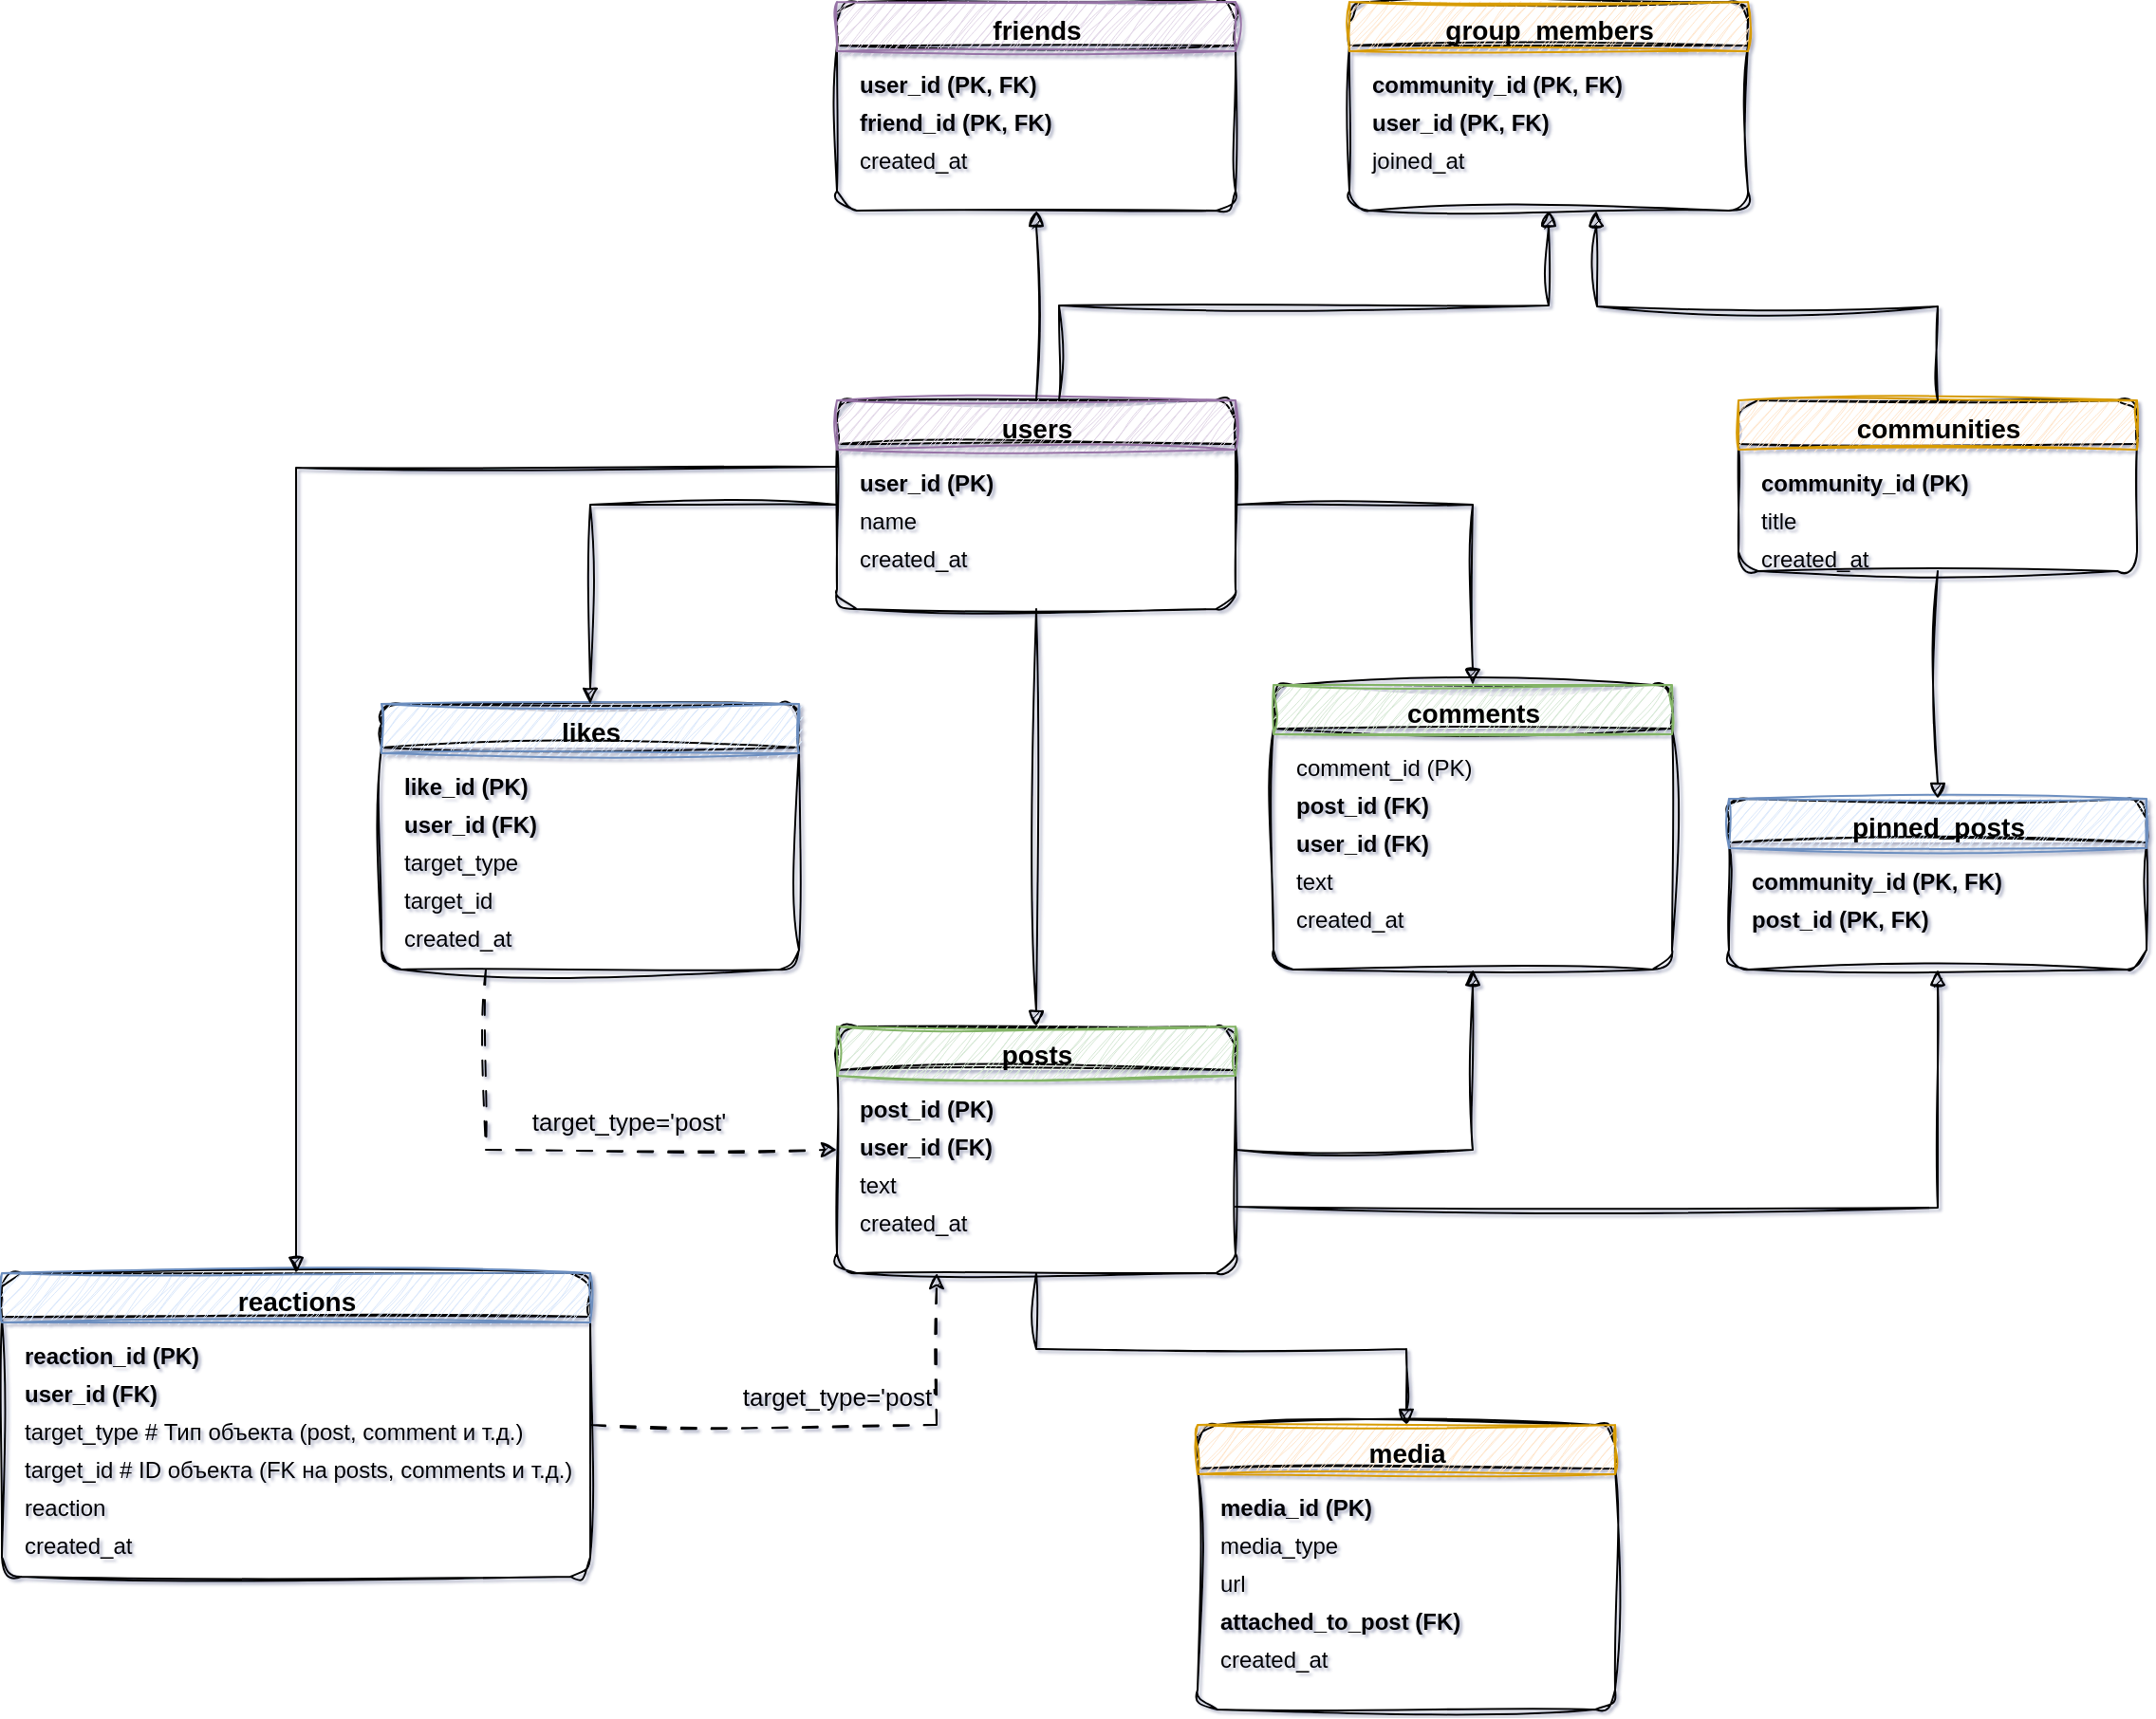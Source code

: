 <mxfile version="28.0.7">
  <diagram name="ER-model" id="EZEDW_NqWQ0f1nY9R4Uj">
    <mxGraphModel dx="2887" dy="2129" grid="1" gridSize="10" guides="1" tooltips="1" connect="1" arrows="1" fold="1" page="1" pageScale="1" pageWidth="850" pageHeight="1100" background="#ffffff" math="0" shadow="1">
      <root>
        <mxCell id="0" />
        <mxCell id="1" parent="0" />
        <mxCell id="rWkRygzpWSc1z-BsbiA_-23" value="" style="swimlane;html=1;whiteSpace=wrap;rounded=1;labelBackgroundColor=none;sketch=1;curveFitting=1;jiggle=2;" vertex="1" parent="1">
          <mxGeometry x="50" y="160" width="210" height="110" as="geometry" />
        </mxCell>
        <mxCell id="rWkRygzpWSc1z-BsbiA_-24" value="users" style="text;html=1;fontSize=14;fontStyle=1;strokeColor=#9673a6;align=center;verticalAlign=top;labelBackgroundColor=none;fillColor=#e1d5e7;sketch=1;curveFitting=1;jiggle=2;" vertex="1" parent="rWkRygzpWSc1z-BsbiA_-23">
          <mxGeometry width="210" height="26" as="geometry" />
        </mxCell>
        <mxCell id="rWkRygzpWSc1z-BsbiA_-25" value="user_id (PK)" style="text;html=1;strokeColor=none;align=left;fontStyle=1;labelBackgroundColor=none;sketch=1;curveFitting=1;jiggle=2;" vertex="1" parent="rWkRygzpWSc1z-BsbiA_-23">
          <mxGeometry x="10" y="30" width="200" height="20" as="geometry" />
        </mxCell>
        <mxCell id="rWkRygzpWSc1z-BsbiA_-26" value="name" style="text;html=1;strokeColor=none;align=left;labelBackgroundColor=none;sketch=1;curveFitting=1;jiggle=2;" vertex="1" parent="rWkRygzpWSc1z-BsbiA_-23">
          <mxGeometry x="10" y="50" width="200" height="20" as="geometry" />
        </mxCell>
        <mxCell id="rWkRygzpWSc1z-BsbiA_-27" value="created_at" style="text;html=1;strokeColor=none;align=left;labelBackgroundColor=none;sketch=1;curveFitting=1;jiggle=2;" vertex="1" parent="rWkRygzpWSc1z-BsbiA_-23">
          <mxGeometry x="10" y="70" width="200" height="20" as="geometry" />
        </mxCell>
        <mxCell id="rWkRygzpWSc1z-BsbiA_-28" value="" style="swimlane;html=1;whiteSpace=wrap;rounded=1;labelBackgroundColor=none;sketch=1;curveFitting=1;jiggle=2;" vertex="1" parent="1">
          <mxGeometry x="50" y="-50" width="210" height="110" as="geometry" />
        </mxCell>
        <mxCell id="rWkRygzpWSc1z-BsbiA_-29" value="friends" style="text;html=1;fontSize=14;fontStyle=1;strokeColor=#9673a6;align=center;verticalAlign=top;labelBackgroundColor=none;fillColor=#e1d5e7;sketch=1;curveFitting=1;jiggle=2;" vertex="1" parent="rWkRygzpWSc1z-BsbiA_-28">
          <mxGeometry width="210" height="26" as="geometry" />
        </mxCell>
        <mxCell id="rWkRygzpWSc1z-BsbiA_-30" value="user_id (PK, FK)" style="text;html=1;strokeColor=none;align=left;fontStyle=1;labelBackgroundColor=none;sketch=1;curveFitting=1;jiggle=2;" vertex="1" parent="rWkRygzpWSc1z-BsbiA_-28">
          <mxGeometry x="10" y="30" width="200" height="20" as="geometry" />
        </mxCell>
        <mxCell id="rWkRygzpWSc1z-BsbiA_-31" value="friend_id (PK, FK)" style="text;html=1;strokeColor=none;align=left;fontStyle=1;labelBackgroundColor=none;sketch=1;curveFitting=1;jiggle=2;" vertex="1" parent="rWkRygzpWSc1z-BsbiA_-28">
          <mxGeometry x="10" y="50" width="200" height="20" as="geometry" />
        </mxCell>
        <mxCell id="rWkRygzpWSc1z-BsbiA_-32" value="created_at" style="text;html=1;strokeColor=none;align=left;labelBackgroundColor=none;sketch=1;curveFitting=1;jiggle=2;" vertex="1" parent="rWkRygzpWSc1z-BsbiA_-28">
          <mxGeometry x="10" y="70" width="200" height="20" as="geometry" />
        </mxCell>
        <mxCell id="rWkRygzpWSc1z-BsbiA_-33" value="" style="swimlane;html=1;whiteSpace=wrap;rounded=1;labelBackgroundColor=none;sketch=1;curveFitting=1;jiggle=2;" vertex="1" parent="1">
          <mxGeometry x="50" y="490" width="210" height="130" as="geometry" />
        </mxCell>
        <mxCell id="rWkRygzpWSc1z-BsbiA_-34" value="posts" style="text;html=1;fontSize=14;fontStyle=1;strokeColor=#82b366;align=center;verticalAlign=top;labelBackgroundColor=none;fillColor=#d5e8d4;sketch=1;curveFitting=1;jiggle=2;" vertex="1" parent="rWkRygzpWSc1z-BsbiA_-33">
          <mxGeometry width="210" height="26" as="geometry" />
        </mxCell>
        <mxCell id="rWkRygzpWSc1z-BsbiA_-35" value="post_id (PK)" style="text;html=1;strokeColor=none;align=left;fontStyle=1;labelBackgroundColor=none;sketch=1;curveFitting=1;jiggle=2;" vertex="1" parent="rWkRygzpWSc1z-BsbiA_-33">
          <mxGeometry x="10" y="30" width="200" height="20" as="geometry" />
        </mxCell>
        <mxCell id="rWkRygzpWSc1z-BsbiA_-36" value="user_id (FK)" style="text;html=1;strokeColor=none;align=left;fontStyle=1;labelBackgroundColor=none;sketch=1;curveFitting=1;jiggle=2;" vertex="1" parent="rWkRygzpWSc1z-BsbiA_-33">
          <mxGeometry x="10" y="50" width="200" height="20" as="geometry" />
        </mxCell>
        <mxCell id="rWkRygzpWSc1z-BsbiA_-37" value="text" style="text;html=1;strokeColor=none;align=left;labelBackgroundColor=none;sketch=1;curveFitting=1;jiggle=2;" vertex="1" parent="rWkRygzpWSc1z-BsbiA_-33">
          <mxGeometry x="10" y="70" width="200" height="20" as="geometry" />
        </mxCell>
        <mxCell id="rWkRygzpWSc1z-BsbiA_-38" value="created_at" style="text;html=1;strokeColor=none;align=left;labelBackgroundColor=none;sketch=1;curveFitting=1;jiggle=2;" vertex="1" parent="rWkRygzpWSc1z-BsbiA_-33">
          <mxGeometry x="10" y="90" width="200" height="20" as="geometry" />
        </mxCell>
        <mxCell id="rWkRygzpWSc1z-BsbiA_-39" value="" style="swimlane;html=1;whiteSpace=wrap;rounded=1;labelBackgroundColor=none;sketch=1;curveFitting=1;jiggle=2;" vertex="1" parent="1">
          <mxGeometry x="280" y="310" width="210" height="150" as="geometry" />
        </mxCell>
        <mxCell id="rWkRygzpWSc1z-BsbiA_-40" value="comments" style="text;html=1;fontSize=14;fontStyle=1;strokeColor=#82b366;align=center;verticalAlign=top;labelBackgroundColor=none;fillColor=#d5e8d4;sketch=1;curveFitting=1;jiggle=2;" vertex="1" parent="rWkRygzpWSc1z-BsbiA_-39">
          <mxGeometry width="210" height="26" as="geometry" />
        </mxCell>
        <mxCell id="rWkRygzpWSc1z-BsbiA_-41" value="comment_id (PK)" style="text;html=1;strokeColor=none;align=left;labelBackgroundColor=none;sketch=1;curveFitting=1;jiggle=2;" vertex="1" parent="rWkRygzpWSc1z-BsbiA_-39">
          <mxGeometry x="10" y="30" width="200" height="20" as="geometry" />
        </mxCell>
        <mxCell id="rWkRygzpWSc1z-BsbiA_-42" value="post_id (FK)" style="text;html=1;strokeColor=none;align=left;fontStyle=1;labelBackgroundColor=none;sketch=1;curveFitting=1;jiggle=2;" vertex="1" parent="rWkRygzpWSc1z-BsbiA_-39">
          <mxGeometry x="10" y="50" width="200" height="20" as="geometry" />
        </mxCell>
        <mxCell id="rWkRygzpWSc1z-BsbiA_-43" value="user_id (FK)" style="text;html=1;strokeColor=none;align=left;fontStyle=1;labelBackgroundColor=none;sketch=1;curveFitting=1;jiggle=2;" vertex="1" parent="rWkRygzpWSc1z-BsbiA_-39">
          <mxGeometry x="10" y="70" width="200" height="20" as="geometry" />
        </mxCell>
        <mxCell id="rWkRygzpWSc1z-BsbiA_-44" value="text" style="text;html=1;strokeColor=none;align=left;labelBackgroundColor=none;sketch=1;curveFitting=1;jiggle=2;" vertex="1" parent="rWkRygzpWSc1z-BsbiA_-39">
          <mxGeometry x="10" y="90" width="200" height="20" as="geometry" />
        </mxCell>
        <mxCell id="rWkRygzpWSc1z-BsbiA_-45" value="created_at" style="text;html=1;strokeColor=none;align=left;labelBackgroundColor=none;sketch=1;curveFitting=1;jiggle=2;" vertex="1" parent="rWkRygzpWSc1z-BsbiA_-39">
          <mxGeometry x="10" y="110" width="200" height="20" as="geometry" />
        </mxCell>
        <mxCell id="rWkRygzpWSc1z-BsbiA_-46" value="" style="swimlane;html=1;whiteSpace=wrap;rounded=1;labelBackgroundColor=none;sketch=1;curveFitting=1;jiggle=2;" vertex="1" parent="1">
          <mxGeometry x="-190" y="320" width="220" height="140" as="geometry" />
        </mxCell>
        <mxCell id="rWkRygzpWSc1z-BsbiA_-47" value="likes" style="text;html=1;fontSize=14;fontStyle=1;strokeColor=#6c8ebf;align=center;verticalAlign=top;labelBackgroundColor=none;fillColor=#dae8fc;sketch=1;curveFitting=1;jiggle=2;" vertex="1" parent="rWkRygzpWSc1z-BsbiA_-46">
          <mxGeometry width="220" height="26" as="geometry" />
        </mxCell>
        <mxCell id="rWkRygzpWSc1z-BsbiA_-48" value="like_id (PK)" style="text;html=1;strokeColor=none;align=left;fontStyle=1;labelBackgroundColor=none;sketch=1;curveFitting=1;jiggle=2;" vertex="1" parent="rWkRygzpWSc1z-BsbiA_-46">
          <mxGeometry x="10" y="30" width="200" height="20" as="geometry" />
        </mxCell>
        <mxCell id="rWkRygzpWSc1z-BsbiA_-49" value="user_id (FK)" style="text;html=1;strokeColor=none;align=left;fontStyle=1;labelBackgroundColor=none;sketch=1;curveFitting=1;jiggle=2;" vertex="1" parent="rWkRygzpWSc1z-BsbiA_-46">
          <mxGeometry x="10" y="50" width="200" height="20" as="geometry" />
        </mxCell>
        <mxCell id="rWkRygzpWSc1z-BsbiA_-50" value="target_type" style="text;html=1;strokeColor=none;align=left;labelBackgroundColor=none;sketch=1;curveFitting=1;jiggle=2;" vertex="1" parent="rWkRygzpWSc1z-BsbiA_-46">
          <mxGeometry x="10" y="70" width="200" height="20" as="geometry" />
        </mxCell>
        <mxCell id="rWkRygzpWSc1z-BsbiA_-51" value="target_id" style="text;html=1;strokeColor=none;align=left;labelBackgroundColor=none;sketch=1;curveFitting=1;jiggle=2;" vertex="1" parent="rWkRygzpWSc1z-BsbiA_-46">
          <mxGeometry x="10" y="90" width="200" height="20" as="geometry" />
        </mxCell>
        <mxCell id="rWkRygzpWSc1z-BsbiA_-52" value="created_at" style="text;html=1;strokeColor=none;align=left;labelBackgroundColor=none;sketch=1;curveFitting=1;jiggle=2;" vertex="1" parent="rWkRygzpWSc1z-BsbiA_-46">
          <mxGeometry x="10" y="110" width="200" height="20" as="geometry" />
        </mxCell>
        <mxCell id="rWkRygzpWSc1z-BsbiA_-53" value="" style="swimlane;html=1;whiteSpace=wrap;rounded=1;labelBackgroundColor=none;sketch=1;curveFitting=1;jiggle=2;" vertex="1" parent="1">
          <mxGeometry x="-390" y="620" width="310" height="160" as="geometry" />
        </mxCell>
        <mxCell id="rWkRygzpWSc1z-BsbiA_-54" value="reactions" style="text;html=1;fontSize=14;fontStyle=1;strokeColor=#6c8ebf;align=center;verticalAlign=top;labelBackgroundColor=none;fillColor=#dae8fc;sketch=1;curveFitting=1;jiggle=2;" vertex="1" parent="rWkRygzpWSc1z-BsbiA_-53">
          <mxGeometry width="310" height="26" as="geometry" />
        </mxCell>
        <mxCell id="rWkRygzpWSc1z-BsbiA_-55" value="reaction_id (PK)" style="text;html=1;strokeColor=none;align=left;fontStyle=1;labelBackgroundColor=none;sketch=1;curveFitting=1;jiggle=2;" vertex="1" parent="rWkRygzpWSc1z-BsbiA_-53">
          <mxGeometry x="10" y="30" width="200" height="20" as="geometry" />
        </mxCell>
        <mxCell id="rWkRygzpWSc1z-BsbiA_-56" value="user_id (FK)" style="text;html=1;strokeColor=none;align=left;fontStyle=1;labelBackgroundColor=none;sketch=1;curveFitting=1;jiggle=2;" vertex="1" parent="rWkRygzpWSc1z-BsbiA_-53">
          <mxGeometry x="10" y="50" width="200" height="20" as="geometry" />
        </mxCell>
        <mxCell id="rWkRygzpWSc1z-BsbiA_-57" value="target_type # Тип объекта (post, comment и т.д.)" style="text;html=1;strokeColor=none;align=left;labelBackgroundColor=none;sketch=1;curveFitting=1;jiggle=2;" vertex="1" parent="rWkRygzpWSc1z-BsbiA_-53">
          <mxGeometry x="10" y="70" width="200" height="20" as="geometry" />
        </mxCell>
        <mxCell id="rWkRygzpWSc1z-BsbiA_-58" value="target_id&amp;nbsp;# ID объекта (FK на posts, comments и т.д.)" style="text;html=1;strokeColor=none;align=left;labelBackgroundColor=none;sketch=1;curveFitting=1;jiggle=2;" vertex="1" parent="rWkRygzpWSc1z-BsbiA_-53">
          <mxGeometry x="10" y="90" width="200" height="20" as="geometry" />
        </mxCell>
        <mxCell id="rWkRygzpWSc1z-BsbiA_-59" value="reaction" style="text;html=1;strokeColor=none;align=left;labelBackgroundColor=none;sketch=1;curveFitting=1;jiggle=2;" vertex="1" parent="rWkRygzpWSc1z-BsbiA_-53">
          <mxGeometry x="10" y="110" width="200" height="20" as="geometry" />
        </mxCell>
        <mxCell id="rWkRygzpWSc1z-BsbiA_-60" value="created_at" style="text;html=1;strokeColor=none;align=left;labelBackgroundColor=none;sketch=1;curveFitting=1;jiggle=2;" vertex="1" parent="rWkRygzpWSc1z-BsbiA_-53">
          <mxGeometry x="10" y="130" width="200" height="20" as="geometry" />
        </mxCell>
        <mxCell id="rWkRygzpWSc1z-BsbiA_-61" value="" style="swimlane;html=1;whiteSpace=wrap;rounded=1;labelBackgroundColor=none;sketch=1;curveFitting=1;jiggle=2;" vertex="1" parent="1">
          <mxGeometry x="525" y="160" width="210" height="90" as="geometry" />
        </mxCell>
        <mxCell id="rWkRygzpWSc1z-BsbiA_-62" value="communities" style="text;html=1;fontSize=14;fontStyle=1;strokeColor=#d79b00;align=center;verticalAlign=top;labelBackgroundColor=none;fillColor=#ffe6cc;sketch=1;curveFitting=1;jiggle=2;" vertex="1" parent="rWkRygzpWSc1z-BsbiA_-61">
          <mxGeometry width="210" height="26" as="geometry" />
        </mxCell>
        <mxCell id="rWkRygzpWSc1z-BsbiA_-63" value="community_id (PK)" style="text;html=1;strokeColor=none;align=left;fontStyle=1;labelBackgroundColor=none;sketch=1;curveFitting=1;jiggle=2;" vertex="1" parent="rWkRygzpWSc1z-BsbiA_-61">
          <mxGeometry x="10" y="30" width="200" height="20" as="geometry" />
        </mxCell>
        <mxCell id="rWkRygzpWSc1z-BsbiA_-64" value="title" style="text;html=1;strokeColor=none;align=left;labelBackgroundColor=none;sketch=1;curveFitting=1;jiggle=2;" vertex="1" parent="rWkRygzpWSc1z-BsbiA_-61">
          <mxGeometry x="10" y="50" width="200" height="20" as="geometry" />
        </mxCell>
        <mxCell id="rWkRygzpWSc1z-BsbiA_-65" value="created_at" style="text;html=1;strokeColor=none;align=left;labelBackgroundColor=none;sketch=1;curveFitting=1;jiggle=2;" vertex="1" parent="rWkRygzpWSc1z-BsbiA_-61">
          <mxGeometry x="10" y="70" width="200" height="20" as="geometry" />
        </mxCell>
        <mxCell id="rWkRygzpWSc1z-BsbiA_-66" value="" style="swimlane;html=1;whiteSpace=wrap;rounded=1;labelBackgroundColor=none;sketch=1;curveFitting=1;jiggle=2;" vertex="1" parent="1">
          <mxGeometry x="320" y="-50" width="210" height="110" as="geometry" />
        </mxCell>
        <mxCell id="rWkRygzpWSc1z-BsbiA_-67" value="group_members" style="text;html=1;fontSize=14;fontStyle=1;strokeColor=#d79b00;align=center;verticalAlign=top;labelBackgroundColor=none;fillColor=#ffe6cc;sketch=1;curveFitting=1;jiggle=2;" vertex="1" parent="rWkRygzpWSc1z-BsbiA_-66">
          <mxGeometry width="210" height="26" as="geometry" />
        </mxCell>
        <mxCell id="rWkRygzpWSc1z-BsbiA_-68" value="community_id (PK, FK)" style="text;html=1;strokeColor=none;align=left;fontStyle=1;labelBackgroundColor=none;sketch=1;curveFitting=1;jiggle=2;" vertex="1" parent="rWkRygzpWSc1z-BsbiA_-66">
          <mxGeometry x="10" y="30" width="200" height="20" as="geometry" />
        </mxCell>
        <mxCell id="rWkRygzpWSc1z-BsbiA_-69" value="user_id (PK, FK)" style="text;html=1;strokeColor=none;align=left;fontStyle=1;labelBackgroundColor=none;sketch=1;curveFitting=1;jiggle=2;" vertex="1" parent="rWkRygzpWSc1z-BsbiA_-66">
          <mxGeometry x="10" y="50" width="200" height="20" as="geometry" />
        </mxCell>
        <mxCell id="rWkRygzpWSc1z-BsbiA_-70" value="joined_at" style="text;html=1;strokeColor=none;align=left;labelBackgroundColor=none;sketch=1;curveFitting=1;jiggle=2;" vertex="1" parent="rWkRygzpWSc1z-BsbiA_-66">
          <mxGeometry x="10" y="70" width="200" height="20" as="geometry" />
        </mxCell>
        <mxCell id="rWkRygzpWSc1z-BsbiA_-71" value="" style="swimlane;html=1;whiteSpace=wrap;rounded=1;movable=1;resizable=1;rotatable=1;deletable=1;editable=1;locked=0;connectable=1;labelBackgroundColor=none;sketch=1;curveFitting=1;jiggle=2;" vertex="1" parent="1">
          <mxGeometry x="240" y="700" width="220" height="150" as="geometry" />
        </mxCell>
        <mxCell id="rWkRygzpWSc1z-BsbiA_-72" value="media" style="text;html=1;fontSize=14;fontStyle=1;strokeColor=#d79b00;align=center;verticalAlign=top;movable=1;resizable=1;rotatable=1;deletable=1;editable=1;locked=0;connectable=1;labelBackgroundColor=none;fillColor=#ffe6cc;sketch=1;curveFitting=1;jiggle=2;" vertex="1" parent="rWkRygzpWSc1z-BsbiA_-71">
          <mxGeometry width="220" height="26" as="geometry" />
        </mxCell>
        <mxCell id="rWkRygzpWSc1z-BsbiA_-73" value="media_id (PK)" style="text;html=1;strokeColor=none;align=left;fontStyle=1;movable=1;resizable=1;rotatable=1;deletable=1;editable=1;locked=0;connectable=1;labelBackgroundColor=none;sketch=1;curveFitting=1;jiggle=2;" vertex="1" parent="rWkRygzpWSc1z-BsbiA_-71">
          <mxGeometry x="10" y="30" width="200" height="20" as="geometry" />
        </mxCell>
        <mxCell id="rWkRygzpWSc1z-BsbiA_-74" value="media_type" style="text;html=1;strokeColor=none;align=left;movable=1;resizable=1;rotatable=1;deletable=1;editable=1;locked=0;connectable=1;labelBackgroundColor=none;sketch=1;curveFitting=1;jiggle=2;" vertex="1" parent="rWkRygzpWSc1z-BsbiA_-71">
          <mxGeometry x="10" y="50" width="200" height="20" as="geometry" />
        </mxCell>
        <mxCell id="rWkRygzpWSc1z-BsbiA_-75" value="url" style="text;html=1;strokeColor=none;align=left;movable=1;resizable=1;rotatable=1;deletable=1;editable=1;locked=0;connectable=1;labelBackgroundColor=none;sketch=1;curveFitting=1;jiggle=2;" vertex="1" parent="rWkRygzpWSc1z-BsbiA_-71">
          <mxGeometry x="10" y="70" width="200" height="20" as="geometry" />
        </mxCell>
        <mxCell id="rWkRygzpWSc1z-BsbiA_-76" value="attached_to_post (FK)" style="text;html=1;strokeColor=none;align=left;fontStyle=1;movable=1;resizable=1;rotatable=1;deletable=1;editable=1;locked=0;connectable=1;labelBackgroundColor=none;sketch=1;curveFitting=1;jiggle=2;" vertex="1" parent="rWkRygzpWSc1z-BsbiA_-71">
          <mxGeometry x="10" y="90" width="200" height="20" as="geometry" />
        </mxCell>
        <mxCell id="rWkRygzpWSc1z-BsbiA_-77" value="created_at" style="text;html=1;strokeColor=none;align=left;movable=1;resizable=1;rotatable=1;deletable=1;editable=1;locked=0;connectable=1;labelBackgroundColor=none;sketch=1;curveFitting=1;jiggle=2;" vertex="1" parent="rWkRygzpWSc1z-BsbiA_-71">
          <mxGeometry x="10" y="110" width="200" height="20" as="geometry" />
        </mxCell>
        <mxCell id="rWkRygzpWSc1z-BsbiA_-78" value="" style="swimlane;html=1;whiteSpace=wrap;rounded=1;labelBackgroundColor=none;sketch=1;curveFitting=1;jiggle=2;" vertex="1" parent="1">
          <mxGeometry x="520" y="370" width="220" height="90" as="geometry" />
        </mxCell>
        <mxCell id="rWkRygzpWSc1z-BsbiA_-79" value="pinned_posts" style="text;html=1;fontSize=14;fontStyle=1;strokeColor=#6c8ebf;align=center;verticalAlign=top;labelBackgroundColor=none;fillColor=#dae8fc;sketch=1;curveFitting=1;jiggle=2;" vertex="1" parent="rWkRygzpWSc1z-BsbiA_-78">
          <mxGeometry width="220" height="26" as="geometry" />
        </mxCell>
        <mxCell id="rWkRygzpWSc1z-BsbiA_-80" value="community_id (PK, FK)" style="text;html=1;strokeColor=none;align=left;fontStyle=1;labelBackgroundColor=none;sketch=1;curveFitting=1;jiggle=2;" vertex="1" parent="rWkRygzpWSc1z-BsbiA_-78">
          <mxGeometry x="10" y="30" width="200" height="20" as="geometry" />
        </mxCell>
        <mxCell id="rWkRygzpWSc1z-BsbiA_-81" value="post_id (PK, FK)" style="text;html=1;strokeColor=none;align=left;fontStyle=1;labelBackgroundColor=none;sketch=1;curveFitting=1;jiggle=2;" vertex="1" parent="rWkRygzpWSc1z-BsbiA_-78">
          <mxGeometry x="10" y="50" width="200" height="20" as="geometry" />
        </mxCell>
        <mxCell id="rWkRygzpWSc1z-BsbiA_-82" style="edgeStyle=orthogonalEdgeStyle;rounded=0;orthogonalLoop=1;jettySize=auto;html=1;endArrow=block;endFill=1;labelBackgroundColor=none;fontColor=default;sketch=1;curveFitting=1;jiggle=2;" edge="1" parent="1" source="rWkRygzpWSc1z-BsbiA_-23" target="rWkRygzpWSc1z-BsbiA_-28">
          <mxGeometry relative="1" as="geometry" />
        </mxCell>
        <mxCell id="rWkRygzpWSc1z-BsbiA_-83" style="edgeStyle=orthogonalEdgeStyle;rounded=0;orthogonalLoop=1;jettySize=auto;html=1;endArrow=block;endFill=1;exitX=0.5;exitY=1;exitDx=0;exitDy=0;entryX=0.5;entryY=0;entryDx=0;entryDy=0;labelBackgroundColor=none;fontColor=default;sketch=1;curveFitting=1;jiggle=2;" edge="1" parent="1" source="rWkRygzpWSc1z-BsbiA_-23" target="rWkRygzpWSc1z-BsbiA_-34">
          <mxGeometry relative="1" as="geometry">
            <mxPoint x="165" y="290" as="sourcePoint" />
            <mxPoint x="145" y="510" as="targetPoint" />
          </mxGeometry>
        </mxCell>
        <mxCell id="rWkRygzpWSc1z-BsbiA_-84" style="edgeStyle=orthogonalEdgeStyle;rounded=0;orthogonalLoop=1;jettySize=auto;html=1;endArrow=block;endFill=1;labelBackgroundColor=none;fontColor=default;sketch=1;curveFitting=1;jiggle=2;" edge="1" parent="1" source="rWkRygzpWSc1z-BsbiA_-33" target="rWkRygzpWSc1z-BsbiA_-39">
          <mxGeometry relative="1" as="geometry" />
        </mxCell>
        <mxCell id="rWkRygzpWSc1z-BsbiA_-85" style="edgeStyle=orthogonalEdgeStyle;rounded=0;orthogonalLoop=1;jettySize=auto;html=1;endArrow=block;endFill=1;labelBackgroundColor=none;fontColor=default;sketch=1;curveFitting=1;jiggle=2;" edge="1" parent="1" source="rWkRygzpWSc1z-BsbiA_-23" target="rWkRygzpWSc1z-BsbiA_-39">
          <mxGeometry relative="1" as="geometry" />
        </mxCell>
        <mxCell id="rWkRygzpWSc1z-BsbiA_-86" style="edgeStyle=orthogonalEdgeStyle;rounded=0;orthogonalLoop=1;jettySize=auto;html=1;endArrow=block;endFill=1;labelBackgroundColor=none;fontColor=default;sketch=1;curveFitting=1;jiggle=2;" edge="1" parent="1" source="rWkRygzpWSc1z-BsbiA_-23" target="rWkRygzpWSc1z-BsbiA_-46">
          <mxGeometry relative="1" as="geometry" />
        </mxCell>
        <mxCell id="rWkRygzpWSc1z-BsbiA_-87" style="edgeStyle=orthogonalEdgeStyle;rounded=0;orthogonalLoop=1;jettySize=auto;html=1;endArrow=block;endFill=1;labelBackgroundColor=none;fontColor=default;sketch=1;curveFitting=1;jiggle=2;" edge="1" parent="1" source="rWkRygzpWSc1z-BsbiA_-33" target="rWkRygzpWSc1z-BsbiA_-71">
          <mxGeometry relative="1" as="geometry" />
        </mxCell>
        <mxCell id="rWkRygzpWSc1z-BsbiA_-88" style="edgeStyle=orthogonalEdgeStyle;rounded=0;orthogonalLoop=1;jettySize=auto;html=1;endArrow=block;endFill=1;exitX=0.5;exitY=0;exitDx=0;exitDy=0;labelBackgroundColor=none;fontColor=default;sketch=1;curveFitting=1;jiggle=2;" edge="1" parent="1" source="rWkRygzpWSc1z-BsbiA_-62">
          <mxGeometry relative="1" as="geometry">
            <mxPoint x="610" y="130" as="sourcePoint" />
            <mxPoint x="450" y="60" as="targetPoint" />
          </mxGeometry>
        </mxCell>
        <mxCell id="rWkRygzpWSc1z-BsbiA_-89" style="edgeStyle=orthogonalEdgeStyle;rounded=0;orthogonalLoop=1;jettySize=auto;html=1;endArrow=block;endFill=1;exitX=0.557;exitY=0;exitDx=0;exitDy=0;exitPerimeter=0;labelBackgroundColor=none;fontColor=default;sketch=1;curveFitting=1;jiggle=2;" edge="1" parent="1" source="rWkRygzpWSc1z-BsbiA_-24" target="rWkRygzpWSc1z-BsbiA_-66">
          <mxGeometry relative="1" as="geometry" />
        </mxCell>
        <mxCell id="rWkRygzpWSc1z-BsbiA_-90" style="edgeStyle=orthogonalEdgeStyle;rounded=0;orthogonalLoop=1;jettySize=auto;html=1;endArrow=block;endFill=1;labelBackgroundColor=none;fontColor=default;sketch=1;curveFitting=1;jiggle=2;" edge="1" parent="1" source="rWkRygzpWSc1z-BsbiA_-61" target="rWkRygzpWSc1z-BsbiA_-78">
          <mxGeometry relative="1" as="geometry" />
        </mxCell>
        <mxCell id="rWkRygzpWSc1z-BsbiA_-91" style="edgeStyle=orthogonalEdgeStyle;rounded=0;orthogonalLoop=1;jettySize=auto;html=1;endArrow=block;endFill=1;entryX=0.5;entryY=1;entryDx=0;entryDy=0;labelBackgroundColor=none;fontColor=default;sketch=1;curveFitting=1;jiggle=2;" edge="1" parent="1" target="rWkRygzpWSc1z-BsbiA_-78">
          <mxGeometry relative="1" as="geometry">
            <mxPoint x="260" y="585" as="sourcePoint" />
            <mxPoint x="740" y="430" as="targetPoint" />
          </mxGeometry>
        </mxCell>
        <mxCell id="rWkRygzpWSc1z-BsbiA_-92" style="edgeStyle=orthogonalEdgeStyle;rounded=0;orthogonalLoop=1;jettySize=auto;html=1;endArrow=block;endFill=1;exitX=0;exitY=0.5;exitDx=0;exitDy=0;entryX=0.5;entryY=0;entryDx=0;entryDy=0;labelBackgroundColor=none;fontColor=default;sketch=1;curveFitting=1;jiggle=2;" edge="1" parent="1" target="rWkRygzpWSc1z-BsbiA_-54">
          <mxGeometry relative="1" as="geometry">
            <mxPoint x="50.0" y="195" as="sourcePoint" />
            <mxPoint x="-315" y="460" as="targetPoint" />
          </mxGeometry>
        </mxCell>
        <mxCell id="rWkRygzpWSc1z-BsbiA_-93" value="" style="endArrow=classic;html=1;rounded=0;hachureGap=4;fontFamily=Architects Daughter;fontSource=https%3A%2F%2Ffonts.googleapis.com%2Fcss%3Ffamily%3DArchitects%2BDaughter;exitX=1;exitY=0.5;exitDx=0;exitDy=0;entryX=0.25;entryY=1;entryDx=0;entryDy=0;labelBackgroundColor=none;fontColor=default;edgeStyle=orthogonalEdgeStyle;dashed=1;dashPattern=8 8;sketch=1;curveFitting=1;jiggle=2;" edge="1" parent="1" source="rWkRygzpWSc1z-BsbiA_-53" target="rWkRygzpWSc1z-BsbiA_-33">
          <mxGeometry relative="1" as="geometry">
            <mxPoint x="250" y="470" as="sourcePoint" />
            <mxPoint x="350" y="470" as="targetPoint" />
          </mxGeometry>
        </mxCell>
        <mxCell id="rWkRygzpWSc1z-BsbiA_-94" value="&lt;font face=&quot;Helvetica&quot; style=&quot;font-size: 13px;&quot;&gt;target_type=&#39;post&#39;&lt;/font&gt;" style="edgeLabel;resizable=0;html=1;;align=center;verticalAlign=middle;hachureGap=4;fontFamily=Architects Daughter;fontSource=https%3A%2F%2Ffonts.googleapis.com%2Fcss%3Ffamily%3DArchitects%2BDaughter;labelBackgroundColor=none;sketch=1;curveFitting=1;jiggle=2;" connectable="0" vertex="1" parent="rWkRygzpWSc1z-BsbiA_-93">
          <mxGeometry relative="1" as="geometry">
            <mxPoint x="-1" y="-15" as="offset" />
          </mxGeometry>
        </mxCell>
        <mxCell id="rWkRygzpWSc1z-BsbiA_-95" value="" style="endArrow=classic;html=1;rounded=0;hachureGap=4;fontFamily=Architects Daughter;fontSource=https%3A%2F%2Ffonts.googleapis.com%2Fcss%3Ffamily%3DArchitects%2BDaughter;exitX=0.25;exitY=1;exitDx=0;exitDy=0;entryX=0;entryY=0.5;entryDx=0;entryDy=0;labelBackgroundColor=none;fontColor=default;edgeStyle=orthogonalEdgeStyle;dashed=1;dashPattern=8 8;sketch=1;curveFitting=1;jiggle=2;" edge="1" parent="1" source="rWkRygzpWSc1z-BsbiA_-46" target="rWkRygzpWSc1z-BsbiA_-33">
          <mxGeometry relative="1" as="geometry">
            <mxPoint x="-310" y="595" as="sourcePoint" />
            <mxPoint x="-28" y="505" as="targetPoint" />
          </mxGeometry>
        </mxCell>
        <mxCell id="rWkRygzpWSc1z-BsbiA_-96" value="&lt;font face=&quot;Helvetica&quot; style=&quot;font-size: 13px;&quot;&gt;target_type=&#39;post&#39;&lt;/font&gt;" style="edgeLabel;resizable=0;html=1;;align=center;verticalAlign=middle;hachureGap=4;fontFamily=Architects Daughter;fontSource=https%3A%2F%2Ffonts.googleapis.com%2Fcss%3Ffamily%3DArchitects%2BDaughter;labelBackgroundColor=none;sketch=1;curveFitting=1;jiggle=2;" connectable="0" vertex="1" parent="rWkRygzpWSc1z-BsbiA_-95">
          <mxGeometry relative="1" as="geometry">
            <mxPoint x="30" y="-15" as="offset" />
          </mxGeometry>
        </mxCell>
      </root>
    </mxGraphModel>
  </diagram>
</mxfile>
